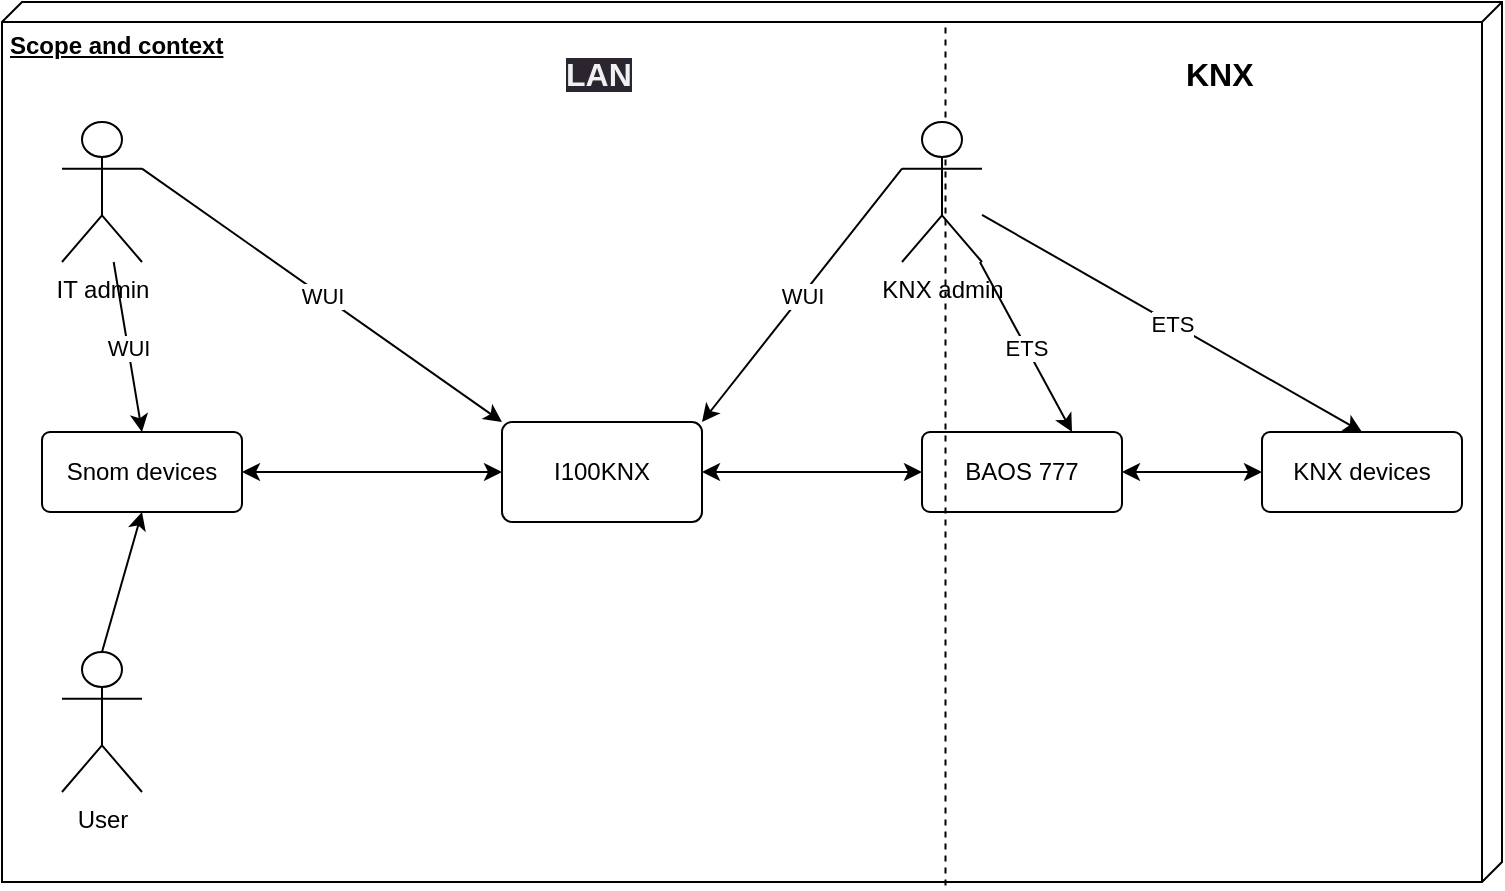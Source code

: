 <mxfile>
    <diagram id="K8EZ14fk9MvzVoPlbe1o" name="Page-1">
        <mxGraphModel dx="831" dy="638" grid="1" gridSize="10" guides="1" tooltips="1" connect="1" arrows="1" fold="1" page="1" pageScale="1" pageWidth="827" pageHeight="1169" math="0" shadow="0">
            <root>
                <mxCell id="0"/>
                <mxCell id="1" parent="0"/>
                <mxCell id="135" value="&lt;b&gt;Scope and context&lt;/b&gt;" style="verticalAlign=top;align=left;spacingTop=8;spacingLeft=2;spacingRight=12;shape=cube;size=10;direction=south;fontStyle=4;html=1;" vertex="1" parent="1">
                    <mxGeometry x="40" y="70" width="750" height="440" as="geometry"/>
                </mxCell>
                <mxCell id="7" value="I100KNX" style="rounded=1;arcSize=10;whiteSpace=wrap;html=1;align=center;" parent="1" vertex="1">
                    <mxGeometry x="290" y="280" width="100" height="50" as="geometry"/>
                </mxCell>
                <mxCell id="8" value="User" style="shape=umlActor;verticalLabelPosition=bottom;verticalAlign=top;html=1;outlineConnect=0;" parent="1" vertex="1">
                    <mxGeometry x="70" y="395" width="40" height="70" as="geometry"/>
                </mxCell>
                <mxCell id="26" style="edgeStyle=none;html=1;entryX=0.5;entryY=1;entryDx=0;entryDy=0;exitX=0.5;exitY=0;exitDx=0;exitDy=0;exitPerimeter=0;" parent="1" source="8" target="10" edge="1">
                    <mxGeometry relative="1" as="geometry">
                        <mxPoint x="100" y="335" as="sourcePoint"/>
                    </mxGeometry>
                </mxCell>
                <mxCell id="9" value="BAOS 777" style="rounded=1;arcSize=10;whiteSpace=wrap;html=1;align=center;" parent="1" vertex="1">
                    <mxGeometry x="500" y="285" width="100" height="40" as="geometry"/>
                </mxCell>
                <mxCell id="10" value="Snom devices" style="rounded=1;arcSize=10;whiteSpace=wrap;html=1;align=center;" parent="1" vertex="1">
                    <mxGeometry x="60" y="285" width="100" height="40" as="geometry"/>
                </mxCell>
                <mxCell id="11" value="KNX devices" style="rounded=1;arcSize=10;whiteSpace=wrap;html=1;align=center;" parent="1" vertex="1">
                    <mxGeometry x="670" y="285" width="100" height="40" as="geometry"/>
                </mxCell>
                <mxCell id="15" value="IT admin" style="shape=umlActor;verticalLabelPosition=bottom;verticalAlign=top;html=1;outlineConnect=0;" parent="1" vertex="1">
                    <mxGeometry x="70" y="130" width="40" height="70" as="geometry"/>
                </mxCell>
                <mxCell id="19" value="" style="endArrow=classic;html=1;entryX=0;entryY=0.5;entryDx=0;entryDy=0;exitX=1;exitY=0.5;exitDx=0;exitDy=0;startArrow=classic;startFill=1;" parent="1" source="7" target="9" edge="1">
                    <mxGeometry relative="1" as="geometry">
                        <mxPoint x="360" y="290" as="sourcePoint"/>
                        <mxPoint x="460" y="290" as="targetPoint"/>
                    </mxGeometry>
                </mxCell>
                <mxCell id="27" value="" style="endArrow=classic;html=1;exitX=1;exitY=0.5;exitDx=0;exitDy=0;entryX=0;entryY=0.5;entryDx=0;entryDy=0;startArrow=classic;startFill=1;" parent="1" source="9" target="11" edge="1">
                    <mxGeometry relative="1" as="geometry">
                        <mxPoint x="450" y="295" as="sourcePoint"/>
                        <mxPoint x="550" y="295" as="targetPoint"/>
                    </mxGeometry>
                </mxCell>
                <mxCell id="31" value="" style="endArrow=classic;html=1;entryX=0;entryY=0;entryDx=0;entryDy=0;exitX=1;exitY=0.333;exitDx=0;exitDy=0;exitPerimeter=0;" parent="1" source="15" target="7" edge="1">
                    <mxGeometry relative="1" as="geometry">
                        <mxPoint x="360" y="300" as="sourcePoint"/>
                        <mxPoint x="460" y="300" as="targetPoint"/>
                    </mxGeometry>
                </mxCell>
                <mxCell id="32" value="WUI" style="edgeLabel;resizable=0;html=1;align=center;verticalAlign=middle;" parent="31" connectable="0" vertex="1">
                    <mxGeometry relative="1" as="geometry"/>
                </mxCell>
                <mxCell id="33" value="" style="endArrow=classic;html=1;entryX=0.5;entryY=0;entryDx=0;entryDy=0;" parent="1" source="15" target="10" edge="1">
                    <mxGeometry relative="1" as="geometry">
                        <mxPoint x="345" y="185.333" as="sourcePoint"/>
                        <mxPoint x="400" y="255" as="targetPoint"/>
                    </mxGeometry>
                </mxCell>
                <mxCell id="34" value="WUI" style="edgeLabel;resizable=0;html=1;align=center;verticalAlign=middle;" parent="33" connectable="0" vertex="1">
                    <mxGeometry relative="1" as="geometry"/>
                </mxCell>
                <mxCell id="35" value="" style="endArrow=classic;html=1;entryX=1;entryY=0;entryDx=0;entryDy=0;exitX=0;exitY=0.333;exitDx=0;exitDy=0;exitPerimeter=0;" parent="1" source="16" target="7" edge="1">
                    <mxGeometry relative="1" as="geometry">
                        <mxPoint x="435" y="180.333" as="sourcePoint"/>
                        <mxPoint x="490" y="250" as="targetPoint"/>
                    </mxGeometry>
                </mxCell>
                <mxCell id="36" value="WUI" style="edgeLabel;resizable=0;html=1;align=center;verticalAlign=middle;" parent="35" connectable="0" vertex="1">
                    <mxGeometry relative="1" as="geometry"/>
                </mxCell>
                <mxCell id="37" value="" style="endArrow=classic;html=1;entryX=0.75;entryY=0;entryDx=0;entryDy=0;" parent="1" source="16" target="9" edge="1">
                    <mxGeometry relative="1" as="geometry">
                        <mxPoint x="680" y="428.333" as="sourcePoint"/>
                        <mxPoint x="605" y="295" as="targetPoint"/>
                    </mxGeometry>
                </mxCell>
                <mxCell id="38" value="ETS" style="edgeLabel;resizable=0;html=1;align=center;verticalAlign=middle;" parent="37" connectable="0" vertex="1">
                    <mxGeometry relative="1" as="geometry"/>
                </mxCell>
                <mxCell id="39" value="" style="endArrow=classic;html=1;entryX=0.5;entryY=0;entryDx=0;entryDy=0;" parent="1" source="16" target="11" edge="1">
                    <mxGeometry relative="1" as="geometry">
                        <mxPoint x="690" y="438.333" as="sourcePoint"/>
                        <mxPoint x="525" y="385" as="targetPoint"/>
                    </mxGeometry>
                </mxCell>
                <mxCell id="40" value="ETS" style="edgeLabel;resizable=0;html=1;align=center;verticalAlign=middle;" parent="39" connectable="0" vertex="1">
                    <mxGeometry relative="1" as="geometry"/>
                </mxCell>
                <mxCell id="41" value="" style="endArrow=classic;html=1;startArrow=classic;startFill=1;exitX=0;exitY=0.5;exitDx=0;exitDy=0;entryX=1;entryY=0.5;entryDx=0;entryDy=0;" parent="1" source="7" target="10" edge="1">
                    <mxGeometry relative="1" as="geometry">
                        <mxPoint x="360" y="400" as="sourcePoint"/>
                        <mxPoint x="280" y="440" as="targetPoint"/>
                    </mxGeometry>
                </mxCell>
                <mxCell id="137" value="&lt;span style=&quot;color: rgb(240, 240, 240); font-family: Helvetica; font-size: 16px; font-style: normal; font-variant-ligatures: normal; font-variant-caps: normal; letter-spacing: normal; orphans: 2; text-align: center; text-indent: 0px; text-transform: none; widows: 2; word-spacing: 0px; -webkit-text-stroke-width: 0px; background-color: rgb(42, 37, 47); text-decoration-thickness: initial; text-decoration-style: initial; text-decoration-color: initial; float: none; display: inline !important;&quot;&gt;LAN&lt;/span&gt;" style="text;whiteSpace=wrap;html=1;fontSize=16;fontStyle=1" vertex="1" parent="1">
                    <mxGeometry x="320" y="90" width="30" height="25" as="geometry"/>
                </mxCell>
                <mxCell id="138" value="&lt;div style=&quot;text-align: center; font-size: 16px;&quot;&gt;&lt;span style=&quot;background-color: initial; font-size: 16px;&quot;&gt;KNX&lt;/span&gt;&lt;/div&gt;" style="text;whiteSpace=wrap;html=1;fontStyle=1;fontSize=16;" vertex="1" parent="1">
                    <mxGeometry x="630" y="90" width="30" height="25" as="geometry"/>
                </mxCell>
                <mxCell id="140" value="" style="endArrow=none;dashed=1;html=1;exitX=1.004;exitY=0.371;exitDx=0;exitDy=0;exitPerimeter=0;entryX=0.023;entryY=0.371;entryDx=0;entryDy=0;entryPerimeter=0;" edge="1" parent="1" source="135" target="135">
                    <mxGeometry width="50" height="50" relative="1" as="geometry">
                        <mxPoint x="511.75" y="511.76" as="sourcePoint"/>
                        <mxPoint x="506.5" y="70" as="targetPoint"/>
                    </mxGeometry>
                </mxCell>
                <mxCell id="16" value="KNX admin" style="shape=umlActor;verticalLabelPosition=bottom;verticalAlign=top;html=1;outlineConnect=0;" parent="1" vertex="1">
                    <mxGeometry x="490" y="130" width="40" height="70" as="geometry"/>
                </mxCell>
            </root>
        </mxGraphModel>
    </diagram>
</mxfile>